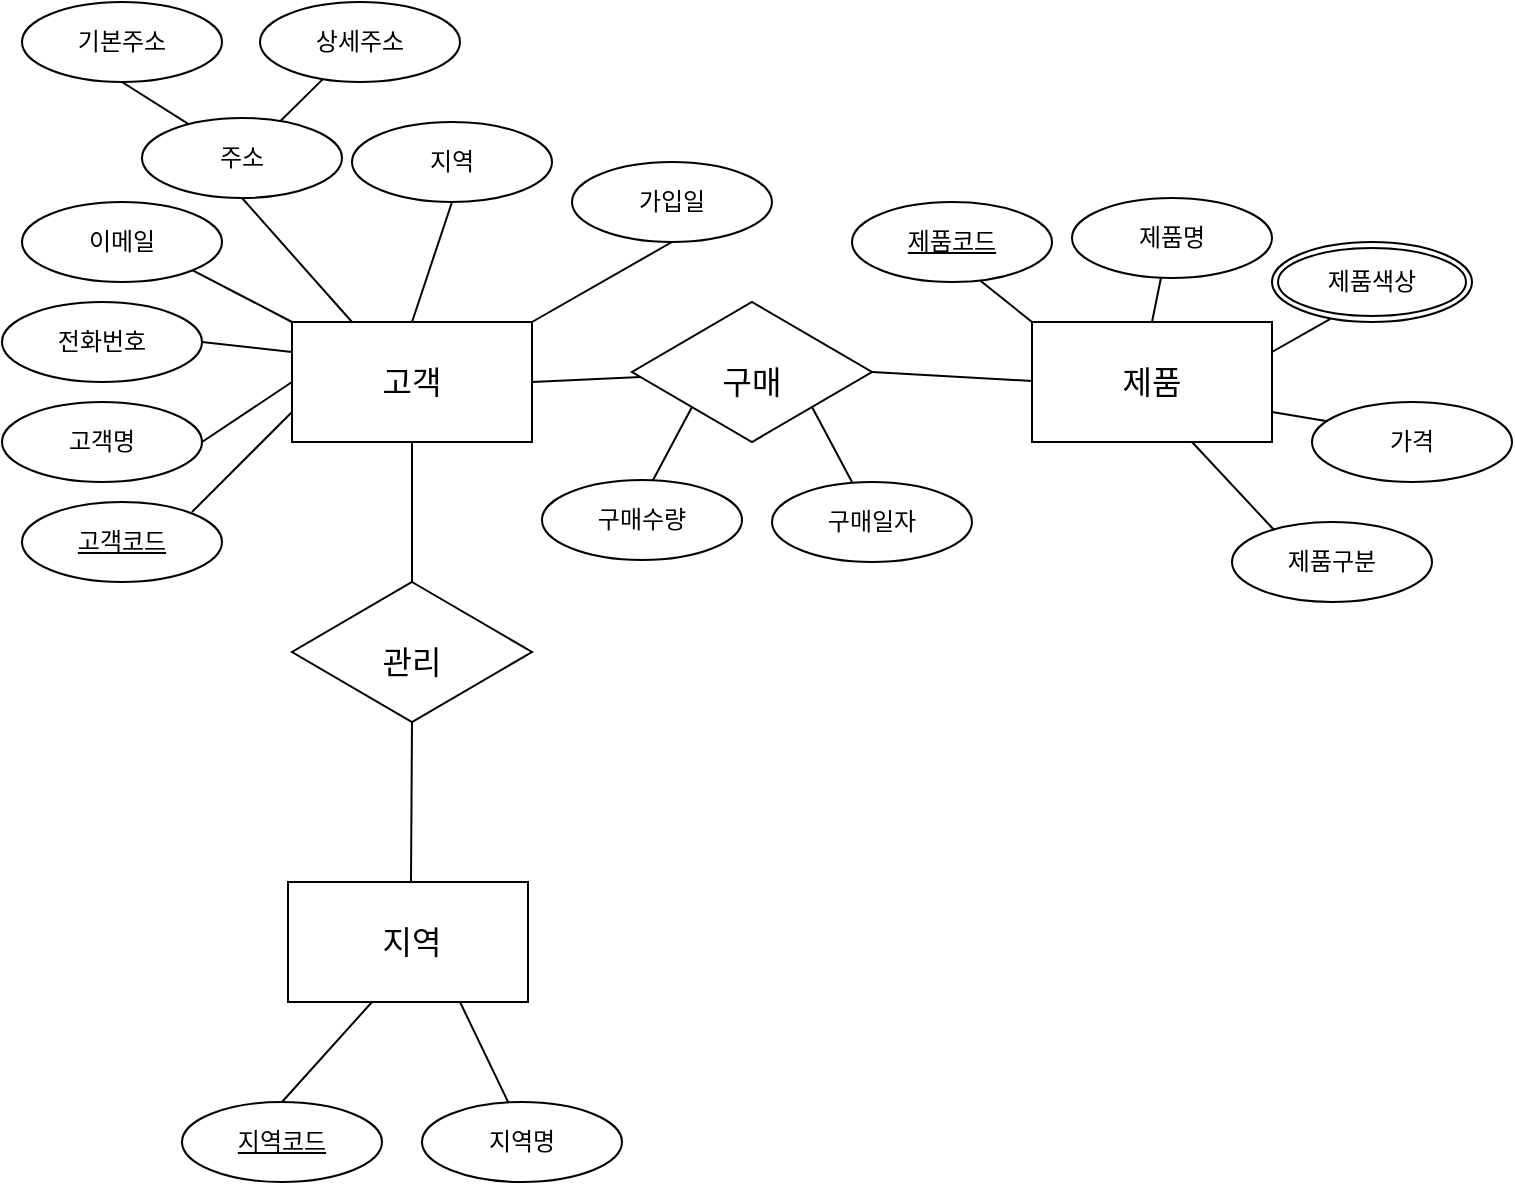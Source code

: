<mxfile version="22.1.16" type="github">
  <diagram name="페이지-1" id="nq74OwpZg5SvRDUDiQA5">
    <mxGraphModel dx="2074" dy="1980" grid="1" gridSize="10" guides="1" tooltips="1" connect="1" arrows="1" fold="1" page="0" pageScale="1" pageWidth="827" pageHeight="1169" background="none" math="0" shadow="0">
      <root>
        <mxCell id="0" />
        <mxCell id="1" parent="0" />
        <mxCell id="DXblO_jNl26xeSwkopg4-2" value="" style="rounded=0;whiteSpace=wrap;html=1;fontSize=16;" vertex="1" parent="1">
          <mxGeometry x="-225" y="-719" width="120" height="60" as="geometry" />
        </mxCell>
        <mxCell id="DXblO_jNl26xeSwkopg4-3" value="" style="rounded=0;whiteSpace=wrap;html=1;fontSize=16;" vertex="1" parent="1">
          <mxGeometry x="145" y="-719" width="120" height="60" as="geometry" />
        </mxCell>
        <mxCell id="DXblO_jNl26xeSwkopg4-4" value="" style="endArrow=none;html=1;rounded=0;fontSize=12;startSize=8;endSize=8;curved=1;exitX=1;exitY=0.5;exitDx=0;exitDy=0;" edge="1" parent="1" source="DXblO_jNl26xeSwkopg4-2" target="DXblO_jNl26xeSwkopg4-6">
          <mxGeometry width="50" height="50" relative="1" as="geometry">
            <mxPoint x="-5" y="-664" as="sourcePoint" />
            <mxPoint x="-35" y="-689" as="targetPoint" />
          </mxGeometry>
        </mxCell>
        <mxCell id="DXblO_jNl26xeSwkopg4-5" value="" style="endArrow=none;html=1;rounded=0;fontSize=12;startSize=8;endSize=8;curved=1;exitX=1;exitY=0.5;exitDx=0;exitDy=0;" edge="1" parent="1" source="DXblO_jNl26xeSwkopg4-6">
          <mxGeometry width="50" height="50" relative="1" as="geometry">
            <mxPoint x="75" y="-689" as="sourcePoint" />
            <mxPoint x="145" y="-689.5" as="targetPoint" />
          </mxGeometry>
        </mxCell>
        <mxCell id="DXblO_jNl26xeSwkopg4-6" value="" style="rhombus;whiteSpace=wrap;html=1;fontSize=16;" vertex="1" parent="1">
          <mxGeometry x="-55" y="-729" width="120" height="70" as="geometry" />
        </mxCell>
        <mxCell id="DXblO_jNl26xeSwkopg4-7" value="고객" style="text;strokeColor=none;fillColor=none;html=1;align=center;verticalAlign=middle;whiteSpace=wrap;rounded=0;fontSize=16;" vertex="1" parent="1">
          <mxGeometry x="-195" y="-704" width="60" height="30" as="geometry" />
        </mxCell>
        <mxCell id="DXblO_jNl26xeSwkopg4-8" value="" style="endArrow=none;html=1;rounded=0;fontSize=12;startSize=8;endSize=8;curved=1;exitX=0.667;exitY=0.101;exitDx=0;exitDy=0;exitPerimeter=0;" edge="1" parent="1" source="DXblO_jNl26xeSwkopg4-49" target="DXblO_jNl26xeSwkopg4-46">
          <mxGeometry width="50" height="50" relative="1" as="geometry">
            <mxPoint x="-227.98" y="-847" as="sourcePoint" />
            <mxPoint x="-205" y="-879" as="targetPoint" />
          </mxGeometry>
        </mxCell>
        <mxCell id="DXblO_jNl26xeSwkopg4-9" value="" style="endArrow=none;html=1;rounded=0;fontSize=12;startSize=8;endSize=8;curved=1;entryX=0.5;entryY=1;entryDx=0;entryDy=0;" edge="1" parent="1" source="DXblO_jNl26xeSwkopg4-49" target="DXblO_jNl26xeSwkopg4-47">
          <mxGeometry width="50" height="50" relative="1" as="geometry">
            <mxPoint x="-258" y="-840" as="sourcePoint" />
            <mxPoint x="-280" y="-879" as="targetPoint" />
          </mxGeometry>
        </mxCell>
        <mxCell id="DXblO_jNl26xeSwkopg4-10" value="구매" style="text;strokeColor=none;fillColor=none;html=1;align=center;verticalAlign=middle;whiteSpace=wrap;rounded=0;fontSize=16;" vertex="1" parent="1">
          <mxGeometry x="-25" y="-704" width="60" height="30" as="geometry" />
        </mxCell>
        <mxCell id="DXblO_jNl26xeSwkopg4-11" value="제품" style="text;strokeColor=none;fillColor=none;html=1;align=center;verticalAlign=middle;whiteSpace=wrap;rounded=0;fontSize=16;" vertex="1" parent="1">
          <mxGeometry x="175" y="-704" width="60" height="30" as="geometry" />
        </mxCell>
        <mxCell id="DXblO_jNl26xeSwkopg4-12" value="" style="endArrow=none;html=1;rounded=0;fontSize=12;startSize=8;endSize=8;curved=1;" edge="1" parent="1">
          <mxGeometry width="50" height="50" relative="1" as="geometry">
            <mxPoint x="-275" y="-624" as="sourcePoint" />
            <mxPoint x="-225" y="-674" as="targetPoint" />
          </mxGeometry>
        </mxCell>
        <mxCell id="DXblO_jNl26xeSwkopg4-13" value="" style="endArrow=none;html=1;rounded=0;fontSize=12;startSize=8;endSize=8;curved=1;entryX=0;entryY=0.5;entryDx=0;entryDy=0;exitX=1;exitY=0.5;exitDx=0;exitDy=0;" edge="1" parent="1" source="DXblO_jNl26xeSwkopg4-52" target="DXblO_jNl26xeSwkopg4-2">
          <mxGeometry width="50" height="50" relative="1" as="geometry">
            <mxPoint x="-265" y="-678" as="sourcePoint" />
            <mxPoint x="-215" y="-664" as="targetPoint" />
          </mxGeometry>
        </mxCell>
        <mxCell id="DXblO_jNl26xeSwkopg4-14" value="" style="endArrow=none;html=1;rounded=0;fontSize=12;startSize=8;endSize=8;curved=1;entryX=1;entryY=0.5;entryDx=0;entryDy=0;exitX=0;exitY=0.25;exitDx=0;exitDy=0;" edge="1" parent="1" source="DXblO_jNl26xeSwkopg4-2" target="DXblO_jNl26xeSwkopg4-51">
          <mxGeometry width="50" height="50" relative="1" as="geometry">
            <mxPoint x="-255" y="-604" as="sourcePoint" />
            <mxPoint x="-265.421" y="-716.202" as="targetPoint" />
          </mxGeometry>
        </mxCell>
        <mxCell id="DXblO_jNl26xeSwkopg4-15" value="" style="endArrow=none;html=1;rounded=0;fontSize=12;startSize=8;endSize=8;curved=1;entryX=1;entryY=1;entryDx=0;entryDy=0;exitX=0;exitY=0;exitDx=0;exitDy=0;" edge="1" parent="1" source="DXblO_jNl26xeSwkopg4-2" target="DXblO_jNl26xeSwkopg4-50">
          <mxGeometry width="50" height="50" relative="1" as="geometry">
            <mxPoint x="-245" y="-594" as="sourcePoint" />
            <mxPoint x="-306.03" y="-922" as="targetPoint" />
          </mxGeometry>
        </mxCell>
        <mxCell id="DXblO_jNl26xeSwkopg4-16" value="" style="endArrow=none;html=1;rounded=0;fontSize=12;startSize=8;endSize=8;curved=1;entryX=0.5;entryY=1;entryDx=0;entryDy=0;exitX=0.25;exitY=0;exitDx=0;exitDy=0;" edge="1" parent="1" source="DXblO_jNl26xeSwkopg4-2" target="DXblO_jNl26xeSwkopg4-49">
          <mxGeometry width="50" height="50" relative="1" as="geometry">
            <mxPoint x="-235" y="-584" as="sourcePoint" />
            <mxPoint x="-241" y="-799" as="targetPoint" />
          </mxGeometry>
        </mxCell>
        <mxCell id="DXblO_jNl26xeSwkopg4-17" value="" style="endArrow=none;html=1;rounded=0;fontSize=12;startSize=8;endSize=8;curved=1;entryX=0.5;entryY=1;entryDx=0;entryDy=0;exitX=0.5;exitY=0;exitDx=0;exitDy=0;" edge="1" parent="1" source="DXblO_jNl26xeSwkopg4-2" target="DXblO_jNl26xeSwkopg4-48">
          <mxGeometry width="50" height="50" relative="1" as="geometry">
            <mxPoint x="-225" y="-574" as="sourcePoint" />
            <mxPoint x="-167" y="-800.0" as="targetPoint" />
          </mxGeometry>
        </mxCell>
        <mxCell id="DXblO_jNl26xeSwkopg4-18" value="" style="endArrow=none;html=1;rounded=0;fontSize=12;startSize=8;endSize=8;curved=1;entryX=0.5;entryY=1;entryDx=0;entryDy=0;exitX=1;exitY=0;exitDx=0;exitDy=0;" edge="1" parent="1" source="DXblO_jNl26xeSwkopg4-2" target="DXblO_jNl26xeSwkopg4-45">
          <mxGeometry width="50" height="50" relative="1" as="geometry">
            <mxPoint x="-215" y="-564" as="sourcePoint" />
            <mxPoint x="-97.02" y="-796" as="targetPoint" />
          </mxGeometry>
        </mxCell>
        <mxCell id="DXblO_jNl26xeSwkopg4-19" value="" style="endArrow=none;html=1;rounded=0;fontSize=12;startSize=8;endSize=8;curved=1;entryX=0.5;entryY=1;entryDx=0;entryDy=0;exitX=0;exitY=0;exitDx=0;exitDy=0;" edge="1" parent="1" source="DXblO_jNl26xeSwkopg4-3">
          <mxGeometry width="50" height="50" relative="1" as="geometry">
            <mxPoint x="15" y="-559" as="sourcePoint" />
            <mxPoint x="115" y="-743" as="targetPoint" />
          </mxGeometry>
        </mxCell>
        <mxCell id="DXblO_jNl26xeSwkopg4-20" value="" style="endArrow=none;html=1;rounded=0;fontSize=12;startSize=8;endSize=8;curved=1;exitX=0.5;exitY=0;exitDx=0;exitDy=0;" edge="1" parent="1" source="DXblO_jNl26xeSwkopg4-3">
          <mxGeometry width="50" height="50" relative="1" as="geometry">
            <mxPoint x="155" y="-709" as="sourcePoint" />
            <mxPoint x="209.514" y="-741.284" as="targetPoint" />
          </mxGeometry>
        </mxCell>
        <mxCell id="DXblO_jNl26xeSwkopg4-21" value="" style="endArrow=none;html=1;rounded=0;fontSize=12;startSize=8;endSize=8;curved=1;entryX=1;entryY=0.25;entryDx=0;entryDy=0;exitX=0.292;exitY=0.96;exitDx=0;exitDy=0;exitPerimeter=0;" edge="1" parent="1" target="DXblO_jNl26xeSwkopg4-3">
          <mxGeometry width="50" height="50" relative="1" as="geometry">
            <mxPoint x="294.2" y="-720.6" as="sourcePoint" />
            <mxPoint x="135" y="-723" as="targetPoint" />
          </mxGeometry>
        </mxCell>
        <mxCell id="DXblO_jNl26xeSwkopg4-22" value="" style="endArrow=none;html=1;rounded=0;fontSize=12;startSize=8;endSize=8;curved=1;exitX=0;exitY=0.5;exitDx=0;exitDy=0;entryX=1;entryY=0.75;entryDx=0;entryDy=0;" edge="1" parent="1" target="DXblO_jNl26xeSwkopg4-3">
          <mxGeometry width="50" height="50" relative="1" as="geometry">
            <mxPoint x="295" y="-669" as="sourcePoint" />
            <mxPoint x="280" y="-680" as="targetPoint" />
          </mxGeometry>
        </mxCell>
        <mxCell id="DXblO_jNl26xeSwkopg4-23" value="" style="rounded=0;whiteSpace=wrap;html=1;fontSize=16;" vertex="1" parent="1">
          <mxGeometry x="-227" y="-439" width="120" height="60" as="geometry" />
        </mxCell>
        <mxCell id="DXblO_jNl26xeSwkopg4-24" value="지역" style="text;strokeColor=none;fillColor=none;html=1;align=center;verticalAlign=middle;whiteSpace=wrap;rounded=0;fontSize=16;" vertex="1" parent="1">
          <mxGeometry x="-195" y="-424" width="60" height="30" as="geometry" />
        </mxCell>
        <mxCell id="DXblO_jNl26xeSwkopg4-25" style="edgeStyle=none;curved=1;rounded=0;orthogonalLoop=1;jettySize=auto;html=1;exitX=1;exitY=0.5;exitDx=0;exitDy=0;fontSize=12;startSize=8;endSize=8;" edge="1" parent="1" source="DXblO_jNl26xeSwkopg4-6" target="DXblO_jNl26xeSwkopg4-6">
          <mxGeometry relative="1" as="geometry" />
        </mxCell>
        <mxCell id="DXblO_jNl26xeSwkopg4-26" value="" style="rhombus;whiteSpace=wrap;html=1;fontSize=16;" vertex="1" parent="1">
          <mxGeometry x="-225" y="-589" width="120" height="70" as="geometry" />
        </mxCell>
        <mxCell id="DXblO_jNl26xeSwkopg4-27" value="관리" style="text;strokeColor=none;fillColor=none;html=1;align=center;verticalAlign=middle;whiteSpace=wrap;rounded=0;fontSize=16;" vertex="1" parent="1">
          <mxGeometry x="-195" y="-564" width="60" height="30" as="geometry" />
        </mxCell>
        <mxCell id="DXblO_jNl26xeSwkopg4-28" style="edgeStyle=none;curved=1;rounded=0;orthogonalLoop=1;jettySize=auto;html=1;exitX=1;exitY=0.5;exitDx=0;exitDy=0;fontSize=12;startSize=8;endSize=8;" edge="1" parent="1" source="DXblO_jNl26xeSwkopg4-26" target="DXblO_jNl26xeSwkopg4-26">
          <mxGeometry relative="1" as="geometry" />
        </mxCell>
        <mxCell id="DXblO_jNl26xeSwkopg4-29" value="" style="endArrow=none;html=1;rounded=0;fontSize=12;startSize=8;endSize=8;curved=1;entryX=0.5;entryY=1;entryDx=0;entryDy=0;" edge="1" parent="1" target="DXblO_jNl26xeSwkopg4-2">
          <mxGeometry width="50" height="50" relative="1" as="geometry">
            <mxPoint x="-165" y="-589" as="sourcePoint" />
            <mxPoint x="-115" y="-639" as="targetPoint" />
          </mxGeometry>
        </mxCell>
        <mxCell id="DXblO_jNl26xeSwkopg4-30" value="" style="endArrow=none;html=1;rounded=0;fontSize=12;startSize=8;endSize=8;curved=1;entryX=0.5;entryY=1;entryDx=0;entryDy=0;" edge="1" parent="1" target="DXblO_jNl26xeSwkopg4-26">
          <mxGeometry width="50" height="50" relative="1" as="geometry">
            <mxPoint x="-165.5" y="-439" as="sourcePoint" />
            <mxPoint x="-165.5" y="-509" as="targetPoint" />
          </mxGeometry>
        </mxCell>
        <mxCell id="DXblO_jNl26xeSwkopg4-31" value="" style="endArrow=none;html=1;rounded=0;fontSize=12;startSize=8;endSize=8;curved=1;entryX=0;entryY=1;entryDx=0;entryDy=0;" edge="1" parent="1" target="DXblO_jNl26xeSwkopg4-6">
          <mxGeometry width="50" height="50" relative="1" as="geometry">
            <mxPoint x="-45" y="-639" as="sourcePoint" />
            <mxPoint x="-17" y="-673" as="targetPoint" />
          </mxGeometry>
        </mxCell>
        <mxCell id="DXblO_jNl26xeSwkopg4-32" value="" style="endArrow=none;html=1;rounded=0;fontSize=12;startSize=8;endSize=8;curved=1;entryX=1;entryY=1;entryDx=0;entryDy=0;" edge="1" parent="1" target="DXblO_jNl26xeSwkopg4-6">
          <mxGeometry width="50" height="50" relative="1" as="geometry">
            <mxPoint x="55" y="-639" as="sourcePoint" />
            <mxPoint x="37" y="-674" as="targetPoint" />
          </mxGeometry>
        </mxCell>
        <mxCell id="DXblO_jNl26xeSwkopg4-33" value="" style="endArrow=none;html=1;rounded=0;fontSize=12;startSize=8;endSize=8;curved=1;exitX=0.5;exitY=0;exitDx=0;exitDy=0;" edge="1" parent="1" source="DXblO_jNl26xeSwkopg4-38">
          <mxGeometry width="50" height="50" relative="1" as="geometry">
            <mxPoint x="-235" y="-329" as="sourcePoint" />
            <mxPoint x="-185" y="-379" as="targetPoint" />
          </mxGeometry>
        </mxCell>
        <mxCell id="DXblO_jNl26xeSwkopg4-34" value="" style="endArrow=none;html=1;rounded=0;fontSize=12;startSize=8;endSize=8;curved=1;exitX=0.432;exitY=0.007;exitDx=0;exitDy=0;exitPerimeter=0;" edge="1" parent="1" source="DXblO_jNl26xeSwkopg4-53">
          <mxGeometry width="50" height="50" relative="1" as="geometry">
            <mxPoint x="-125" y="-329" as="sourcePoint" />
            <mxPoint x="-141" y="-379" as="targetPoint" />
          </mxGeometry>
        </mxCell>
        <mxCell id="DXblO_jNl26xeSwkopg4-35" value="" style="endArrow=none;html=1;rounded=0;fontSize=12;startSize=8;endSize=8;curved=1;exitX=0.275;exitY=0.1;exitDx=0;exitDy=0;exitPerimeter=0;" edge="1" parent="1">
          <mxGeometry width="50" height="50" relative="1" as="geometry">
            <mxPoint x="267" y="-614" as="sourcePoint" />
            <mxPoint x="225" y="-659" as="targetPoint" />
          </mxGeometry>
        </mxCell>
        <mxCell id="DXblO_jNl26xeSwkopg4-36" value="제품코드" style="ellipse;whiteSpace=wrap;html=1;align=center;fontStyle=4;" vertex="1" parent="1">
          <mxGeometry x="55" y="-779" width="100" height="40" as="geometry" />
        </mxCell>
        <mxCell id="DXblO_jNl26xeSwkopg4-37" value="고객코드" style="ellipse;whiteSpace=wrap;html=1;align=center;fontStyle=4;" vertex="1" parent="1">
          <mxGeometry x="-360" y="-629" width="100" height="40" as="geometry" />
        </mxCell>
        <mxCell id="DXblO_jNl26xeSwkopg4-38" value="지역코드" style="ellipse;whiteSpace=wrap;html=1;align=center;fontStyle=4;" vertex="1" parent="1">
          <mxGeometry x="-280" y="-329" width="100" height="40" as="geometry" />
        </mxCell>
        <mxCell id="DXblO_jNl26xeSwkopg4-39" value="제품명" style="ellipse;whiteSpace=wrap;html=1;align=center;" vertex="1" parent="1">
          <mxGeometry x="165" y="-781" width="100" height="40" as="geometry" />
        </mxCell>
        <mxCell id="DXblO_jNl26xeSwkopg4-40" value="제품구분" style="ellipse;whiteSpace=wrap;html=1;align=center;" vertex="1" parent="1">
          <mxGeometry x="245" y="-619" width="100" height="40" as="geometry" />
        </mxCell>
        <mxCell id="DXblO_jNl26xeSwkopg4-41" value="가격" style="ellipse;whiteSpace=wrap;html=1;align=center;" vertex="1" parent="1">
          <mxGeometry x="285" y="-679" width="100" height="40" as="geometry" />
        </mxCell>
        <mxCell id="DXblO_jNl26xeSwkopg4-42" value="제품색상" style="ellipse;shape=doubleEllipse;margin=3;whiteSpace=wrap;html=1;align=center;" vertex="1" parent="1">
          <mxGeometry x="265" y="-759" width="100" height="40" as="geometry" />
        </mxCell>
        <mxCell id="DXblO_jNl26xeSwkopg4-43" value="구매일자" style="ellipse;whiteSpace=wrap;html=1;align=center;" vertex="1" parent="1">
          <mxGeometry x="15" y="-639" width="100" height="40" as="geometry" />
        </mxCell>
        <mxCell id="DXblO_jNl26xeSwkopg4-44" value="구매수량" style="ellipse;whiteSpace=wrap;html=1;align=center;" vertex="1" parent="1">
          <mxGeometry x="-100" y="-640" width="100" height="40" as="geometry" />
        </mxCell>
        <mxCell id="DXblO_jNl26xeSwkopg4-45" value="가입일" style="ellipse;whiteSpace=wrap;html=1;align=center;" vertex="1" parent="1">
          <mxGeometry x="-85" y="-799" width="100" height="40" as="geometry" />
        </mxCell>
        <mxCell id="DXblO_jNl26xeSwkopg4-46" value="상세주소" style="ellipse;whiteSpace=wrap;html=1;align=center;" vertex="1" parent="1">
          <mxGeometry x="-241" y="-879" width="100" height="40" as="geometry" />
        </mxCell>
        <mxCell id="DXblO_jNl26xeSwkopg4-47" value="기본주소" style="ellipse;whiteSpace=wrap;html=1;align=center;" vertex="1" parent="1">
          <mxGeometry x="-360" y="-879" width="100" height="40" as="geometry" />
        </mxCell>
        <mxCell id="DXblO_jNl26xeSwkopg4-48" value="지역" style="ellipse;whiteSpace=wrap;html=1;align=center;" vertex="1" parent="1">
          <mxGeometry x="-195" y="-819" width="100" height="40" as="geometry" />
        </mxCell>
        <mxCell id="DXblO_jNl26xeSwkopg4-49" value="주소" style="ellipse;whiteSpace=wrap;html=1;align=center;" vertex="1" parent="1">
          <mxGeometry x="-300" y="-821" width="100" height="40" as="geometry" />
        </mxCell>
        <mxCell id="DXblO_jNl26xeSwkopg4-50" value="이메일" style="ellipse;whiteSpace=wrap;html=1;align=center;" vertex="1" parent="1">
          <mxGeometry x="-360" y="-779" width="100" height="40" as="geometry" />
        </mxCell>
        <mxCell id="DXblO_jNl26xeSwkopg4-51" value="전화번호" style="ellipse;whiteSpace=wrap;html=1;align=center;" vertex="1" parent="1">
          <mxGeometry x="-370" y="-729" width="100" height="40" as="geometry" />
        </mxCell>
        <mxCell id="DXblO_jNl26xeSwkopg4-52" value="고객명" style="ellipse;whiteSpace=wrap;html=1;align=center;" vertex="1" parent="1">
          <mxGeometry x="-370" y="-679" width="100" height="40" as="geometry" />
        </mxCell>
        <mxCell id="DXblO_jNl26xeSwkopg4-53" value="지역명" style="ellipse;whiteSpace=wrap;html=1;align=center;" vertex="1" parent="1">
          <mxGeometry x="-160" y="-329" width="100" height="40" as="geometry" />
        </mxCell>
      </root>
    </mxGraphModel>
  </diagram>
</mxfile>
